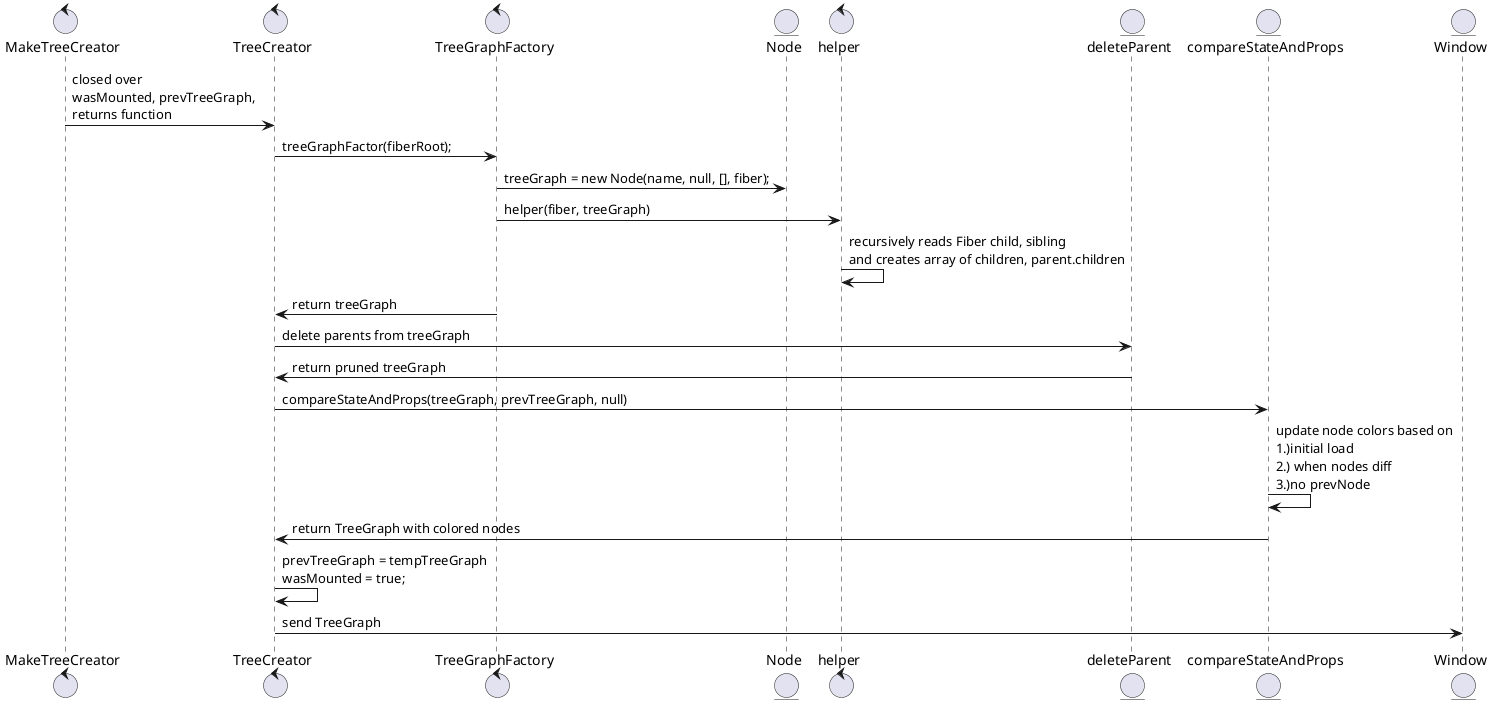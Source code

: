 @startuml treeCreatorUML

control MakeTreeCreator                             
control TreeCreator           
control TreeGraphFactory  
entity Node  
control helper
entity deleteParent
entity compareStateAndProps
entity Window

MakeTreeCreator -> TreeCreator : closed over \nwasMounted, prevTreeGraph, \nreturns function 
TreeCreator -> TreeGraphFactory : treeGraphFactor(fiberRoot);
TreeGraphFactory -> Node : treeGraph = new Node(name, null, [], fiber);
TreeGraphFactory -> helper: helper(fiber, treeGraph)
helper -> helper: recursively reads Fiber child, sibling \nand creates array of children, parent.children
TreeCreator <- TreeGraphFactory: return treeGraph
TreeCreator -> deleteParent: delete parents from treeGraph
TreeCreator <- deleteParent: return pruned treeGraph
TreeCreator -> compareStateAndProps: compareStateAndProps(treeGraph, prevTreeGraph, null)
compareStateAndProps -> compareStateAndProps: update node colors based on \n1.)initial load  \n2.) when nodes diff \n3.)no prevNode
TreeCreator <- compareStateAndProps: return TreeGraph with colored nodes
TreeCreator -> TreeCreator: prevTreeGraph = tempTreeGraph \nwasMounted = true;
TreeCreator -> Window: send TreeGraph
@enduml